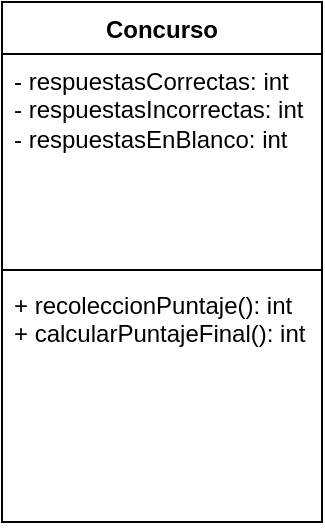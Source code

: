 <mxfile version="24.7.13">
  <diagram name="Página-1" id="zZXRaXY4RcnrLrgKev3U">
    <mxGraphModel dx="825" dy="482" grid="1" gridSize="10" guides="1" tooltips="1" connect="1" arrows="1" fold="1" page="1" pageScale="1" pageWidth="850" pageHeight="1100" math="0" shadow="0">
      <root>
        <mxCell id="0" />
        <mxCell id="1" parent="0" />
        <mxCell id="dRUziH3rvfASwrz_rzR_-14" value="Concurso" style="swimlane;fontStyle=1;align=center;verticalAlign=top;childLayout=stackLayout;horizontal=1;startSize=26;horizontalStack=0;resizeParent=1;resizeParentMax=0;resizeLast=0;collapsible=1;marginBottom=0;whiteSpace=wrap;html=1;" parent="1" vertex="1">
          <mxGeometry x="280" y="90" width="160" height="260" as="geometry" />
        </mxCell>
        <mxCell id="dRUziH3rvfASwrz_rzR_-15" value="- respuestasCorrectas: int&lt;div&gt;- respuestasIncorrectas: int&lt;/div&gt;&lt;div&gt;- respuestasEnBlanco: int&lt;/div&gt;&lt;div&gt;&lt;br&gt;&lt;/div&gt;" style="text;strokeColor=none;fillColor=none;align=left;verticalAlign=top;spacingLeft=4;spacingRight=4;overflow=hidden;rotatable=0;points=[[0,0.5],[1,0.5]];portConstraint=eastwest;whiteSpace=wrap;html=1;" parent="dRUziH3rvfASwrz_rzR_-14" vertex="1">
          <mxGeometry y="26" width="160" height="104" as="geometry" />
        </mxCell>
        <mxCell id="dRUziH3rvfASwrz_rzR_-16" value="" style="line;strokeWidth=1;fillColor=none;align=left;verticalAlign=middle;spacingTop=-1;spacingLeft=3;spacingRight=3;rotatable=0;labelPosition=right;points=[];portConstraint=eastwest;strokeColor=inherit;" parent="dRUziH3rvfASwrz_rzR_-14" vertex="1">
          <mxGeometry y="130" width="160" height="8" as="geometry" />
        </mxCell>
        <mxCell id="dRUziH3rvfASwrz_rzR_-17" value="+ recoleccionPuntaje(): int&lt;div&gt;+ calcularPuntajeFinal(): int&lt;/div&gt;" style="text;strokeColor=none;fillColor=none;align=left;verticalAlign=top;spacingLeft=4;spacingRight=4;overflow=hidden;rotatable=0;points=[[0,0.5],[1,0.5]];portConstraint=eastwest;whiteSpace=wrap;html=1;" parent="dRUziH3rvfASwrz_rzR_-14" vertex="1">
          <mxGeometry y="138" width="160" height="122" as="geometry" />
        </mxCell>
      </root>
    </mxGraphModel>
  </diagram>
</mxfile>
